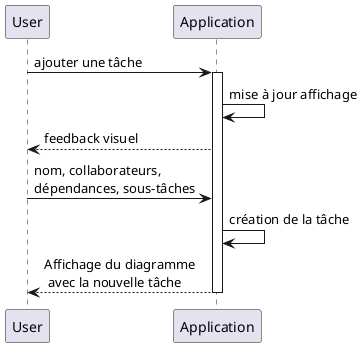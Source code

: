 @startuml

User -> Application : ajouter une tâche
activate Application

Application -> Application : mise à jour affichage
User <-- Application : feedback visuel

User -> Application : nom, collaborateurs,\ndépendances, sous-tâches
Application -> Application : création de la tâche
User <-- Application : Affichage du diagramme \n avec la nouvelle tâche
deactivate Application

@enduml